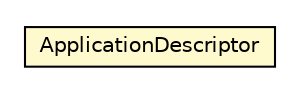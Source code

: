 #!/usr/local/bin/dot
#
# Class diagram 
# Generated by UMLGraph version 5.1 (http://www.umlgraph.org/)
#

digraph G {
	edge [fontname="Helvetica",fontsize=10,labelfontname="Helvetica",labelfontsize=10];
	node [fontname="Helvetica",fontsize=10,shape=plaintext];
	nodesep=0.25;
	ranksep=0.5;
	// org.androidtransfuse.model.ApplicationDescriptor
	c17031 [label=<<table title="org.androidtransfuse.model.ApplicationDescriptor" border="0" cellborder="1" cellspacing="0" cellpadding="2" port="p" bgcolor="lemonChiffon" href="./ApplicationDescriptor.html">
		<tr><td><table border="0" cellspacing="0" cellpadding="1">
<tr><td align="center" balign="center"> ApplicationDescriptor </td></tr>
		</table></td></tr>
		</table>>, fontname="Helvetica", fontcolor="black", fontsize=10.0];
}

